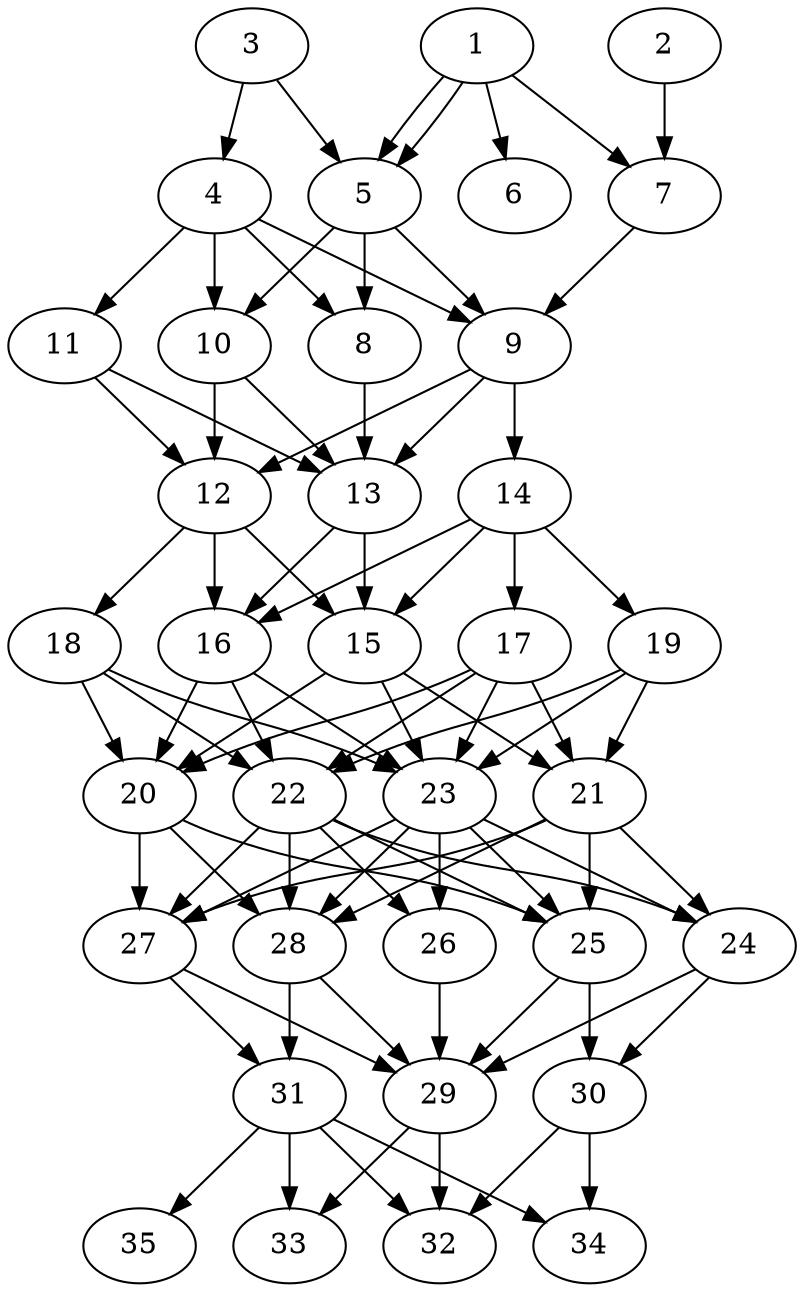 // DAG automatically generated by daggen at Thu Oct  3 14:05:37 2019
// ./daggen --dot -n 35 --ccr 0.5 --fat 0.5 --regular 0.7 --density 0.9 --mindata 5242880 --maxdata 52428800 
digraph G {
  1 [size="21110784", alpha="0.03", expect_size="10555392"] 
  1 -> 5 [size ="10555392"]
  1 -> 5 [size ="10555392"]
  1 -> 6 [size ="10555392"]
  1 -> 7 [size ="10555392"]
  2 [size="55009280", alpha="0.17", expect_size="27504640"] 
  2 -> 7 [size ="27504640"]
  3 [size="34949120", alpha="0.15", expect_size="17474560"] 
  3 -> 4 [size ="17474560"]
  3 -> 5 [size ="17474560"]
  4 [size="58935296", alpha="0.15", expect_size="29467648"] 
  4 -> 8 [size ="29467648"]
  4 -> 9 [size ="29467648"]
  4 -> 10 [size ="29467648"]
  4 -> 11 [size ="29467648"]
  5 [size="39299072", alpha="0.09", expect_size="19649536"] 
  5 -> 8 [size ="19649536"]
  5 -> 9 [size ="19649536"]
  5 -> 10 [size ="19649536"]
  6 [size="88391680", alpha="0.18", expect_size="44195840"] 
  7 [size="92301312", alpha="0.00", expect_size="46150656"] 
  7 -> 9 [size ="46150656"]
  8 [size="100796416", alpha="0.06", expect_size="50398208"] 
  8 -> 13 [size ="50398208"]
  9 [size="35842048", alpha="0.00", expect_size="17921024"] 
  9 -> 12 [size ="17921024"]
  9 -> 13 [size ="17921024"]
  9 -> 14 [size ="17921024"]
  10 [size="67006464", alpha="0.01", expect_size="33503232"] 
  10 -> 12 [size ="33503232"]
  10 -> 13 [size ="33503232"]
  11 [size="10764288", alpha="0.09", expect_size="5382144"] 
  11 -> 12 [size ="5382144"]
  11 -> 13 [size ="5382144"]
  12 [size="26974208", alpha="0.19", expect_size="13487104"] 
  12 -> 15 [size ="13487104"]
  12 -> 16 [size ="13487104"]
  12 -> 18 [size ="13487104"]
  13 [size="15138816", alpha="0.00", expect_size="7569408"] 
  13 -> 15 [size ="7569408"]
  13 -> 16 [size ="7569408"]
  14 [size="84158464", alpha="0.15", expect_size="42079232"] 
  14 -> 15 [size ="42079232"]
  14 -> 16 [size ="42079232"]
  14 -> 17 [size ="42079232"]
  14 -> 19 [size ="42079232"]
  15 [size="62758912", alpha="0.11", expect_size="31379456"] 
  15 -> 20 [size ="31379456"]
  15 -> 21 [size ="31379456"]
  15 -> 23 [size ="31379456"]
  16 [size="10870784", alpha="0.14", expect_size="5435392"] 
  16 -> 20 [size ="5435392"]
  16 -> 22 [size ="5435392"]
  16 -> 23 [size ="5435392"]
  17 [size="93696000", alpha="0.11", expect_size="46848000"] 
  17 -> 20 [size ="46848000"]
  17 -> 21 [size ="46848000"]
  17 -> 22 [size ="46848000"]
  17 -> 23 [size ="46848000"]
  18 [size="95760384", alpha="0.09", expect_size="47880192"] 
  18 -> 20 [size ="47880192"]
  18 -> 22 [size ="47880192"]
  18 -> 23 [size ="47880192"]
  19 [size="31545344", alpha="0.08", expect_size="15772672"] 
  19 -> 21 [size ="15772672"]
  19 -> 22 [size ="15772672"]
  19 -> 23 [size ="15772672"]
  20 [size="33599488", alpha="0.03", expect_size="16799744"] 
  20 -> 25 [size ="16799744"]
  20 -> 27 [size ="16799744"]
  20 -> 28 [size ="16799744"]
  21 [size="40331264", alpha="0.00", expect_size="20165632"] 
  21 -> 24 [size ="20165632"]
  21 -> 25 [size ="20165632"]
  21 -> 27 [size ="20165632"]
  21 -> 28 [size ="20165632"]
  22 [size="84477952", alpha="0.07", expect_size="42238976"] 
  22 -> 24 [size ="42238976"]
  22 -> 25 [size ="42238976"]
  22 -> 26 [size ="42238976"]
  22 -> 27 [size ="42238976"]
  22 -> 28 [size ="42238976"]
  23 [size="81981440", alpha="0.19", expect_size="40990720"] 
  23 -> 24 [size ="40990720"]
  23 -> 25 [size ="40990720"]
  23 -> 26 [size ="40990720"]
  23 -> 27 [size ="40990720"]
  23 -> 28 [size ="40990720"]
  24 [size="83597312", alpha="0.02", expect_size="41798656"] 
  24 -> 29 [size ="41798656"]
  24 -> 30 [size ="41798656"]
  25 [size="60903424", alpha="0.10", expect_size="30451712"] 
  25 -> 29 [size ="30451712"]
  25 -> 30 [size ="30451712"]
  26 [size="18825216", alpha="0.15", expect_size="9412608"] 
  26 -> 29 [size ="9412608"]
  27 [size="86771712", alpha="0.17", expect_size="43385856"] 
  27 -> 29 [size ="43385856"]
  27 -> 31 [size ="43385856"]
  28 [size="42098688", alpha="0.19", expect_size="21049344"] 
  28 -> 29 [size ="21049344"]
  28 -> 31 [size ="21049344"]
  29 [size="83200000", alpha="0.05", expect_size="41600000"] 
  29 -> 32 [size ="41600000"]
  29 -> 33 [size ="41600000"]
  30 [size="25329664", alpha="0.04", expect_size="12664832"] 
  30 -> 32 [size ="12664832"]
  30 -> 34 [size ="12664832"]
  31 [size="39036928", alpha="0.03", expect_size="19518464"] 
  31 -> 32 [size ="19518464"]
  31 -> 33 [size ="19518464"]
  31 -> 34 [size ="19518464"]
  31 -> 35 [size ="19518464"]
  32 [size="40577024", alpha="0.05", expect_size="20288512"] 
  33 [size="74473472", alpha="0.09", expect_size="37236736"] 
  34 [size="70817792", alpha="0.07", expect_size="35408896"] 
  35 [size="78061568", alpha="0.17", expect_size="39030784"] 
}
